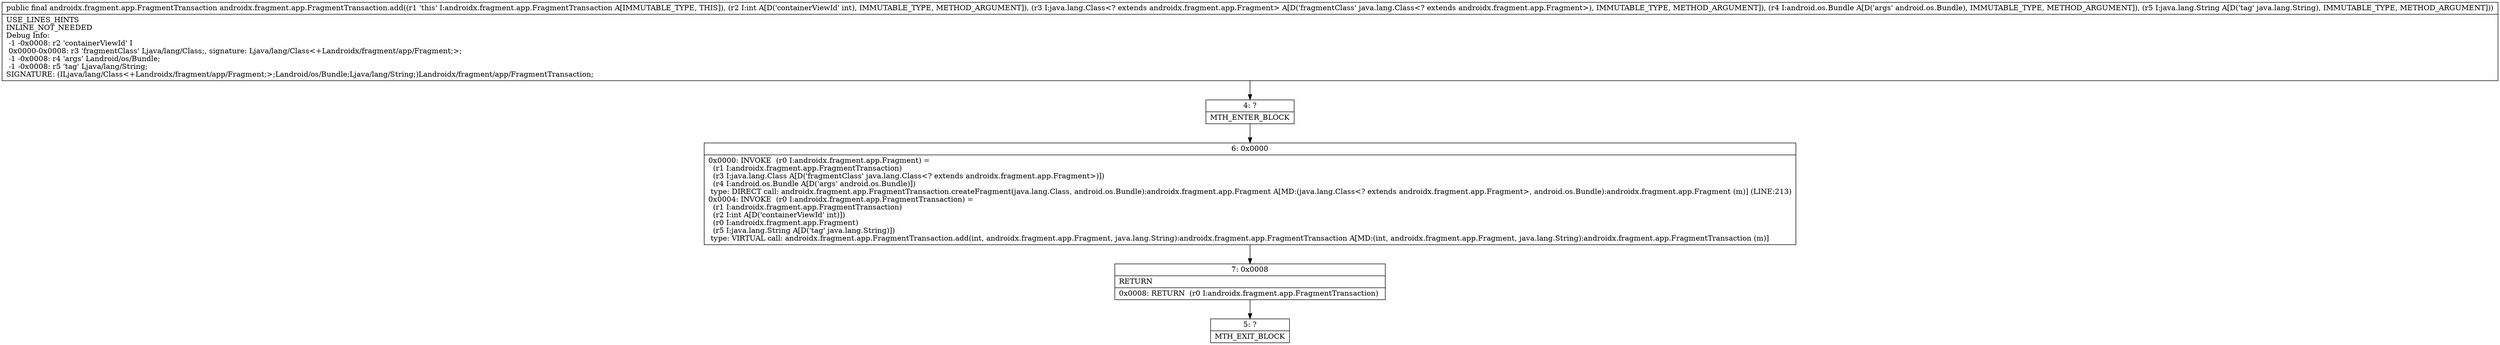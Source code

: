 digraph "CFG forandroidx.fragment.app.FragmentTransaction.add(ILjava\/lang\/Class;Landroid\/os\/Bundle;Ljava\/lang\/String;)Landroidx\/fragment\/app\/FragmentTransaction;" {
Node_4 [shape=record,label="{4\:\ ?|MTH_ENTER_BLOCK\l}"];
Node_6 [shape=record,label="{6\:\ 0x0000|0x0000: INVOKE  (r0 I:androidx.fragment.app.Fragment) = \l  (r1 I:androidx.fragment.app.FragmentTransaction)\l  (r3 I:java.lang.Class A[D('fragmentClass' java.lang.Class\<? extends androidx.fragment.app.Fragment\>)])\l  (r4 I:android.os.Bundle A[D('args' android.os.Bundle)])\l type: DIRECT call: androidx.fragment.app.FragmentTransaction.createFragment(java.lang.Class, android.os.Bundle):androidx.fragment.app.Fragment A[MD:(java.lang.Class\<? extends androidx.fragment.app.Fragment\>, android.os.Bundle):androidx.fragment.app.Fragment (m)] (LINE:213)\l0x0004: INVOKE  (r0 I:androidx.fragment.app.FragmentTransaction) = \l  (r1 I:androidx.fragment.app.FragmentTransaction)\l  (r2 I:int A[D('containerViewId' int)])\l  (r0 I:androidx.fragment.app.Fragment)\l  (r5 I:java.lang.String A[D('tag' java.lang.String)])\l type: VIRTUAL call: androidx.fragment.app.FragmentTransaction.add(int, androidx.fragment.app.Fragment, java.lang.String):androidx.fragment.app.FragmentTransaction A[MD:(int, androidx.fragment.app.Fragment, java.lang.String):androidx.fragment.app.FragmentTransaction (m)]\l}"];
Node_7 [shape=record,label="{7\:\ 0x0008|RETURN\l|0x0008: RETURN  (r0 I:androidx.fragment.app.FragmentTransaction) \l}"];
Node_5 [shape=record,label="{5\:\ ?|MTH_EXIT_BLOCK\l}"];
MethodNode[shape=record,label="{public final androidx.fragment.app.FragmentTransaction androidx.fragment.app.FragmentTransaction.add((r1 'this' I:androidx.fragment.app.FragmentTransaction A[IMMUTABLE_TYPE, THIS]), (r2 I:int A[D('containerViewId' int), IMMUTABLE_TYPE, METHOD_ARGUMENT]), (r3 I:java.lang.Class\<? extends androidx.fragment.app.Fragment\> A[D('fragmentClass' java.lang.Class\<? extends androidx.fragment.app.Fragment\>), IMMUTABLE_TYPE, METHOD_ARGUMENT]), (r4 I:android.os.Bundle A[D('args' android.os.Bundle), IMMUTABLE_TYPE, METHOD_ARGUMENT]), (r5 I:java.lang.String A[D('tag' java.lang.String), IMMUTABLE_TYPE, METHOD_ARGUMENT]))  | USE_LINES_HINTS\lINLINE_NOT_NEEDED\lDebug Info:\l  \-1 \-0x0008: r2 'containerViewId' I\l  0x0000\-0x0008: r3 'fragmentClass' Ljava\/lang\/Class;, signature: Ljava\/lang\/Class\<+Landroidx\/fragment\/app\/Fragment;\>;\l  \-1 \-0x0008: r4 'args' Landroid\/os\/Bundle;\l  \-1 \-0x0008: r5 'tag' Ljava\/lang\/String;\lSIGNATURE: (ILjava\/lang\/Class\<+Landroidx\/fragment\/app\/Fragment;\>;Landroid\/os\/Bundle;Ljava\/lang\/String;)Landroidx\/fragment\/app\/FragmentTransaction;\l}"];
MethodNode -> Node_4;Node_4 -> Node_6;
Node_6 -> Node_7;
Node_7 -> Node_5;
}

